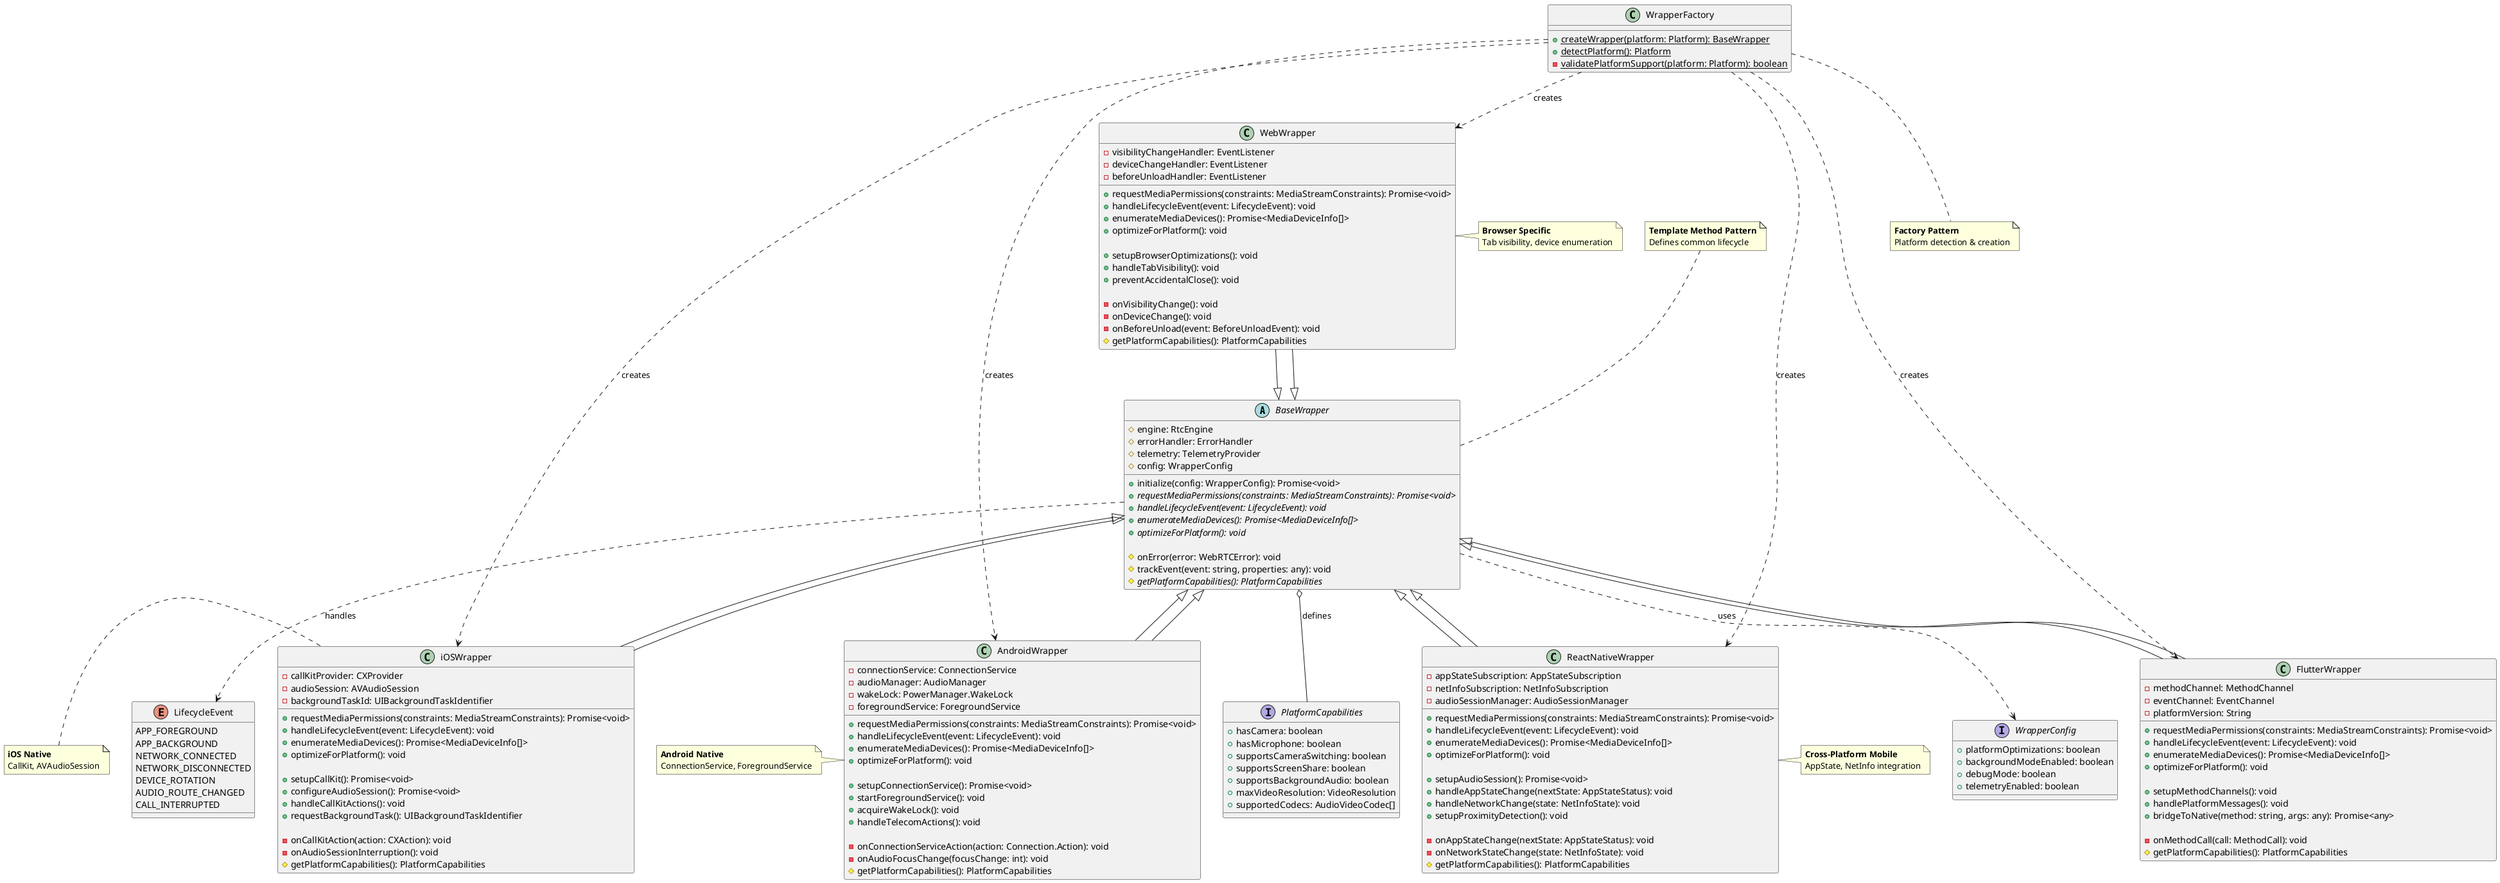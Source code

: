 @startuml wrapper-structure
@startuml wrapper-structure
abstract class BaseWrapper {
  #engine: RtcEngine
  #errorHandler: ErrorHandler
  #telemetry: TelemetryProvider
  #config: WrapperConfig
  
  +initialize(config: WrapperConfig): Promise<void>
  +{abstract} requestMediaPermissions(constraints: MediaStreamConstraints): Promise<void>
  +{abstract} handleLifecycleEvent(event: LifecycleEvent): void
  +{abstract} enumerateMediaDevices(): Promise<MediaDeviceInfo[]>
  +{abstract} optimizeForPlatform(): void
  
  #onError(error: WebRTCError): void
  #trackEvent(event: string, properties: any): void
  #{abstract} getPlatformCapabilities(): PlatformCapabilities
}

class WebWrapper extends BaseWrapper {
  -visibilityChangeHandler: EventListener
  -deviceChangeHandler: EventListener
  -beforeUnloadHandler: EventListener
  
  +requestMediaPermissions(constraints: MediaStreamConstraints): Promise<void>
  +handleLifecycleEvent(event: LifecycleEvent): void
  +enumerateMediaDevices(): Promise<MediaDeviceInfo[]>
  +optimizeForPlatform(): void
  
  +setupBrowserOptimizations(): void
  +handleTabVisibility(): void
  +preventAccidentalClose(): void
  
  -onVisibilityChange(): void
  -onDeviceChange(): void
  -onBeforeUnload(event: BeforeUnloadEvent): void
  #getPlatformCapabilities(): PlatformCapabilities
}

class ReactNativeWrapper extends BaseWrapper {
  -appStateSubscription: AppStateSubscription
  -netInfoSubscription: NetInfoSubscription
  -audioSessionManager: AudioSessionManager
  
  +requestMediaPermissions(constraints: MediaStreamConstraints): Promise<void>
  +handleLifecycleEvent(event: LifecycleEvent): void
  +enumerateMediaDevices(): Promise<MediaDeviceInfo[]>
  +optimizeForPlatform(): void
  
  +setupAudioSession(): Promise<void>
  +handleAppStateChange(nextState: AppStateStatus): void
  +handleNetworkChange(state: NetInfoState): void
  +setupProximityDetection(): void
  
  -onAppStateChange(nextState: AppStateStatus): void
  -onNetworkStateChange(state: NetInfoState): void
  #getPlatformCapabilities(): PlatformCapabilities
}

class iOSWrapper extends BaseWrapper {
  -callKitProvider: CXProvider
  -audioSession: AVAudioSession
  -backgroundTaskId: UIBackgroundTaskIdentifier
  
  +requestMediaPermissions(constraints: MediaStreamConstraints): Promise<void>
  +handleLifecycleEvent(event: LifecycleEvent): void
  +enumerateMediaDevices(): Promise<MediaDeviceInfo[]>
  +optimizeForPlatform(): void
  
  +setupCallKit(): Promise<void>
  +configureAudioSession(): Promise<void>
  +handleCallKitActions(): void
  +requestBackgroundTask(): UIBackgroundTaskIdentifier
  
  -onCallKitAction(action: CXAction): void
  -onAudioSessionInterruption(): void
  #getPlatformCapabilities(): PlatformCapabilities
}

class AndroidWrapper extends BaseWrapper {
  -connectionService: ConnectionService
  -audioManager: AudioManager
  -wakeLock: PowerManager.WakeLock
  -foregroundService: ForegroundService
  
  +requestMediaPermissions(constraints: MediaStreamConstraints): Promise<void>
  +handleLifecycleEvent(event: LifecycleEvent): void
  +enumerateMediaDevices(): Promise<MediaDeviceInfo[]>
  +optimizeForPlatform(): void
  
  +setupConnectionService(): Promise<void>
  +startForegroundService(): void
  +acquireWakeLock(): void
  +handleTelecomActions(): void
  
  -onConnectionServiceAction(action: Connection.Action): void
  -onAudioFocusChange(focusChange: int): void
  #getPlatformCapabilities(): PlatformCapabilities
}

class FlutterWrapper extends BaseWrapper {
  -methodChannel: MethodChannel
  -eventChannel: EventChannel
  -platformVersion: String
  
  +requestMediaPermissions(constraints: MediaStreamConstraints): Promise<void>
  +handleLifecycleEvent(event: LifecycleEvent): void
  +enumerateMediaDevices(): Promise<MediaDeviceInfo[]>
  +optimizeForPlatform(): void
  
  +setupMethodChannels(): void
  +handlePlatformMessages(): void
  +bridgeToNative(method: string, args: any): Promise<any>
  
  -onMethodCall(call: MethodCall): void
  #getPlatformCapabilities(): PlatformCapabilities
}

enum LifecycleEvent {
  APP_FOREGROUND
  APP_BACKGROUND
  NETWORK_CONNECTED
  NETWORK_DISCONNECTED
  DEVICE_ROTATION
  AUDIO_ROUTE_CHANGED
  CALL_INTERRUPTED
}

interface PlatformCapabilities {
  +hasCamera: boolean
  +hasMicrophone: boolean
  +supportsCameraSwitching: boolean
  +supportsScreenShare: boolean
  +supportsBackgroundAudio: boolean
  +maxVideoResolution: VideoResolution
  +supportedCodecs: AudioVideoCodec[]
}

interface WrapperConfig {
  +platformOptimizations: boolean
  +backgroundModeEnabled: boolean
  +debugMode: boolean
  +telemetryEnabled: boolean
}

class WrapperFactory {
  +{static} createWrapper(platform: Platform): BaseWrapper
  +{static} detectPlatform(): Platform
  -{static} validatePlatformSupport(platform: Platform): boolean
}

' Inheritance relationships
WebWrapper --|> BaseWrapper
ReactNativeWrapper --|> BaseWrapper
iOSWrapper --|> BaseWrapper
AndroidWrapper --|> BaseWrapper
FlutterWrapper --|> BaseWrapper

' Composition and usage
BaseWrapper o-- PlatformCapabilities : defines
BaseWrapper ..> LifecycleEvent : handles
BaseWrapper ..> WrapperConfig : uses

' Factory pattern
WrapperFactory ..> WebWrapper : creates
WrapperFactory ..> ReactNativeWrapper : creates
WrapperFactory ..> iOSWrapper : creates
WrapperFactory ..> AndroidWrapper : creates
WrapperFactory ..> FlutterWrapper : creates

note top of BaseWrapper : **Template Method Pattern**\nDefines common lifecycle
note bottom of WrapperFactory : **Factory Pattern**\nPlatform detection & creation
note right of WebWrapper : **Browser Specific**\nTab visibility, device enumeration
note right of ReactNativeWrapper : **Cross-Platform Mobile**\nAppState, NetInfo integration
note left of iOSWrapper : **iOS Native**\nCallKit, AVAudioSession
note left of AndroidWrapper : **Android Native**\nConnectionService, ForegroundService
@enduml

